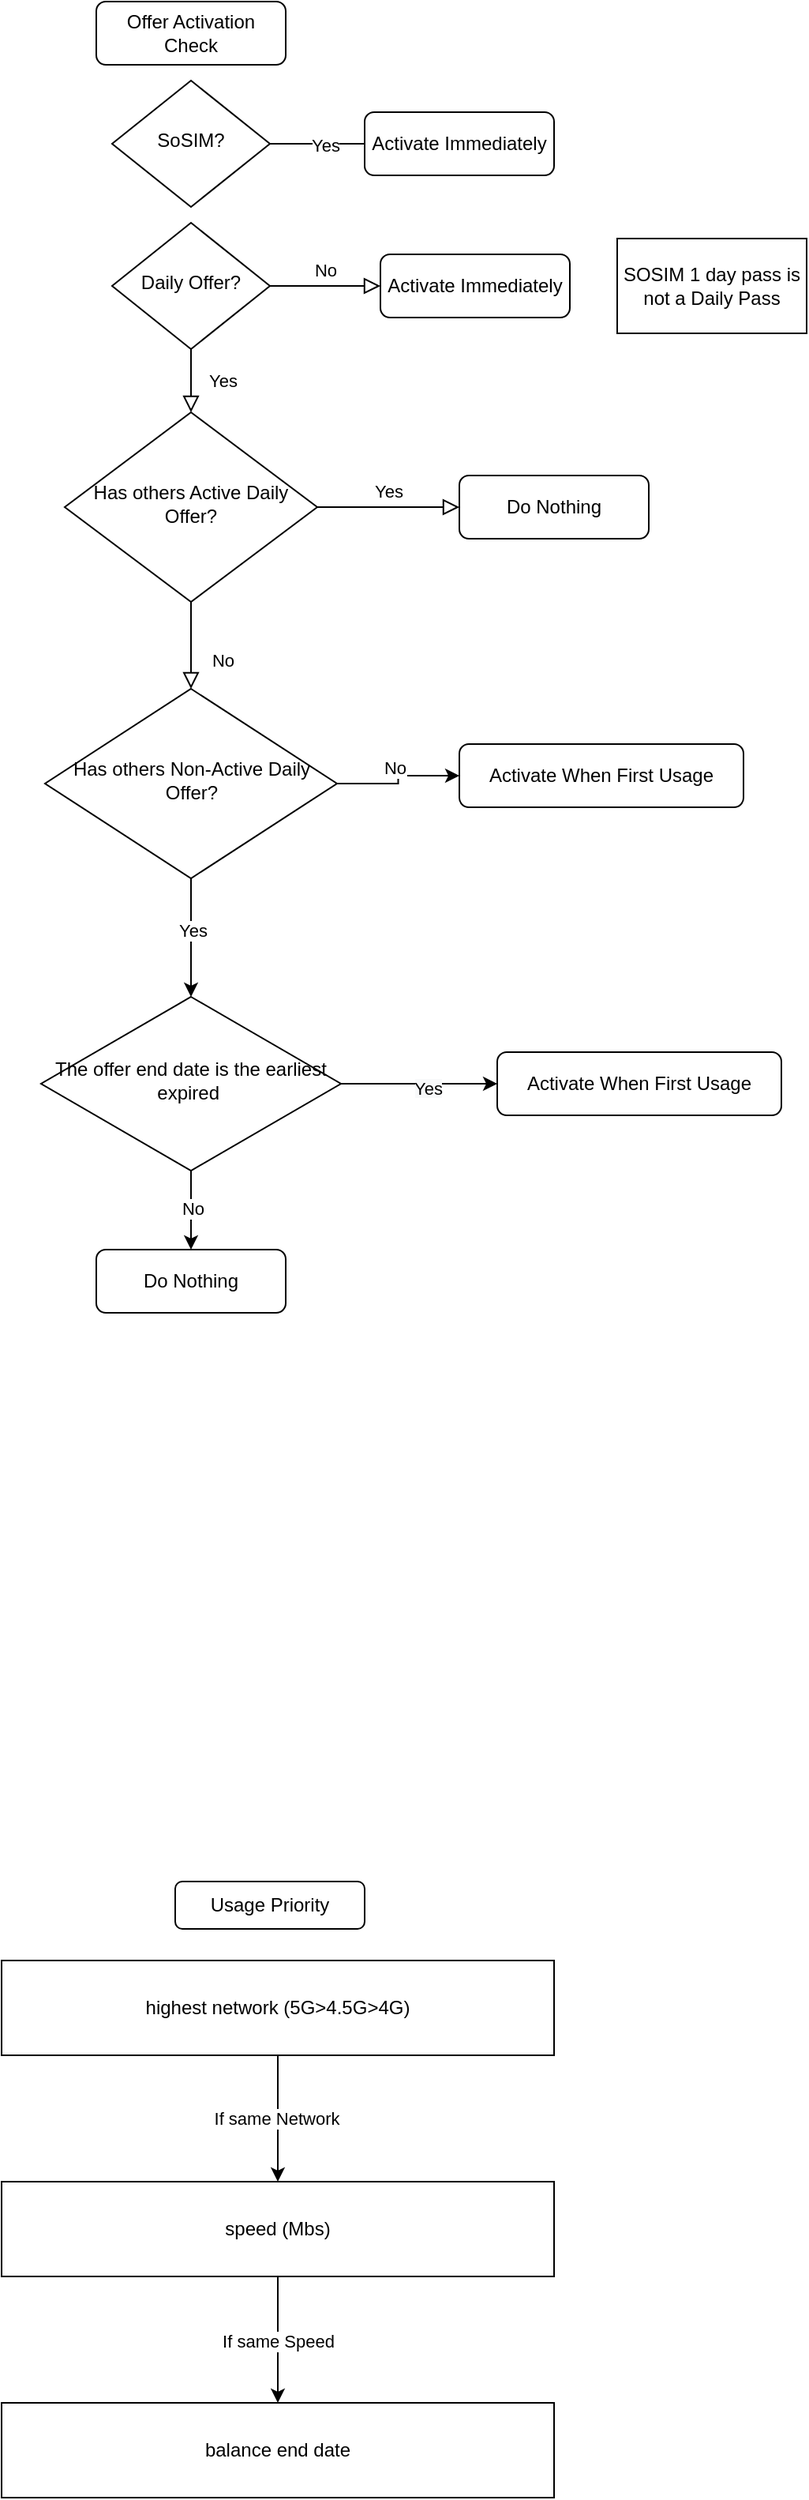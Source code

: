 <mxfile version="14.9.5" type="github">
  <diagram id="C5RBs43oDa-KdzZeNtuy" name="Page-1">
    <mxGraphModel dx="633" dy="577" grid="1" gridSize="10" guides="1" tooltips="1" connect="1" arrows="1" fold="1" page="1" pageScale="1" pageWidth="827" pageHeight="1169" math="0" shadow="0">
      <root>
        <mxCell id="WIyWlLk6GJQsqaUBKTNV-0" />
        <mxCell id="WIyWlLk6GJQsqaUBKTNV-1" parent="WIyWlLk6GJQsqaUBKTNV-0" />
        <mxCell id="WIyWlLk6GJQsqaUBKTNV-3" value="Offer Activation Check" style="rounded=1;whiteSpace=wrap;html=1;fontSize=12;glass=0;strokeWidth=1;shadow=0;" parent="WIyWlLk6GJQsqaUBKTNV-1" vertex="1">
          <mxGeometry x="160" y="30" width="120" height="40" as="geometry" />
        </mxCell>
        <mxCell id="WIyWlLk6GJQsqaUBKTNV-4" value="Yes" style="rounded=0;html=1;jettySize=auto;orthogonalLoop=1;fontSize=11;endArrow=block;endFill=0;endSize=8;strokeWidth=1;shadow=0;labelBackgroundColor=none;edgeStyle=orthogonalEdgeStyle;" parent="WIyWlLk6GJQsqaUBKTNV-1" source="WIyWlLk6GJQsqaUBKTNV-6" target="WIyWlLk6GJQsqaUBKTNV-10" edge="1">
          <mxGeometry y="20" relative="1" as="geometry">
            <mxPoint as="offset" />
          </mxGeometry>
        </mxCell>
        <mxCell id="WIyWlLk6GJQsqaUBKTNV-5" value="No" style="edgeStyle=orthogonalEdgeStyle;rounded=0;html=1;jettySize=auto;orthogonalLoop=1;fontSize=11;endArrow=block;endFill=0;endSize=8;strokeWidth=1;shadow=0;labelBackgroundColor=none;" parent="WIyWlLk6GJQsqaUBKTNV-1" source="WIyWlLk6GJQsqaUBKTNV-6" target="WIyWlLk6GJQsqaUBKTNV-7" edge="1">
          <mxGeometry y="10" relative="1" as="geometry">
            <mxPoint as="offset" />
          </mxGeometry>
        </mxCell>
        <mxCell id="WIyWlLk6GJQsqaUBKTNV-6" value="Daily Offer?" style="rhombus;whiteSpace=wrap;html=1;shadow=0;fontFamily=Helvetica;fontSize=12;align=center;strokeWidth=1;spacing=6;spacingTop=-4;" parent="WIyWlLk6GJQsqaUBKTNV-1" vertex="1">
          <mxGeometry x="170" y="170" width="100" height="80" as="geometry" />
        </mxCell>
        <mxCell id="WIyWlLk6GJQsqaUBKTNV-7" value="Activate Immediately" style="rounded=1;whiteSpace=wrap;html=1;fontSize=12;glass=0;strokeWidth=1;shadow=0;" parent="WIyWlLk6GJQsqaUBKTNV-1" vertex="1">
          <mxGeometry x="340" y="190" width="120" height="40" as="geometry" />
        </mxCell>
        <mxCell id="WIyWlLk6GJQsqaUBKTNV-8" value="No" style="rounded=0;html=1;jettySize=auto;orthogonalLoop=1;fontSize=11;endArrow=block;endFill=0;endSize=8;strokeWidth=1;shadow=0;labelBackgroundColor=none;edgeStyle=orthogonalEdgeStyle;entryX=0.5;entryY=0;entryDx=0;entryDy=0;" parent="WIyWlLk6GJQsqaUBKTNV-1" source="WIyWlLk6GJQsqaUBKTNV-10" target="x_L6baJEW3ozNsSyi7KQ-1" edge="1">
          <mxGeometry x="0.333" y="20" relative="1" as="geometry">
            <mxPoint as="offset" />
            <mxPoint x="230" y="470" as="targetPoint" />
          </mxGeometry>
        </mxCell>
        <mxCell id="WIyWlLk6GJQsqaUBKTNV-9" value="Yes" style="edgeStyle=orthogonalEdgeStyle;rounded=0;html=1;jettySize=auto;orthogonalLoop=1;fontSize=11;endArrow=block;endFill=0;endSize=8;strokeWidth=1;shadow=0;labelBackgroundColor=none;" parent="WIyWlLk6GJQsqaUBKTNV-1" source="WIyWlLk6GJQsqaUBKTNV-10" target="WIyWlLk6GJQsqaUBKTNV-12" edge="1">
          <mxGeometry y="10" relative="1" as="geometry">
            <mxPoint as="offset" />
          </mxGeometry>
        </mxCell>
        <mxCell id="WIyWlLk6GJQsqaUBKTNV-10" value="Has others Active Daily Offer?" style="rhombus;whiteSpace=wrap;html=1;shadow=0;fontFamily=Helvetica;fontSize=12;align=center;strokeWidth=1;spacing=6;spacingTop=-4;" parent="WIyWlLk6GJQsqaUBKTNV-1" vertex="1">
          <mxGeometry x="140" y="290" width="160" height="120" as="geometry" />
        </mxCell>
        <mxCell id="WIyWlLk6GJQsqaUBKTNV-12" value="Do Nothing" style="rounded=1;whiteSpace=wrap;html=1;fontSize=12;glass=0;strokeWidth=1;shadow=0;" parent="WIyWlLk6GJQsqaUBKTNV-1" vertex="1">
          <mxGeometry x="390" y="330" width="120" height="40" as="geometry" />
        </mxCell>
        <mxCell id="x_L6baJEW3ozNsSyi7KQ-2" value="No" style="edgeStyle=orthogonalEdgeStyle;rounded=0;orthogonalLoop=1;jettySize=auto;html=1;entryX=0;entryY=0.5;entryDx=0;entryDy=0;" parent="WIyWlLk6GJQsqaUBKTNV-1" source="x_L6baJEW3ozNsSyi7KQ-1" target="x_L6baJEW3ozNsSyi7KQ-3" edge="1">
          <mxGeometry x="-0.111" y="10" relative="1" as="geometry">
            <mxPoint x="400" y="520" as="targetPoint" />
            <mxPoint as="offset" />
          </mxGeometry>
        </mxCell>
        <mxCell id="x_L6baJEW3ozNsSyi7KQ-8" value="" style="edgeStyle=orthogonalEdgeStyle;rounded=0;orthogonalLoop=1;jettySize=auto;html=1;" parent="WIyWlLk6GJQsqaUBKTNV-1" source="x_L6baJEW3ozNsSyi7KQ-1" target="x_L6baJEW3ozNsSyi7KQ-7" edge="1">
          <mxGeometry relative="1" as="geometry" />
        </mxCell>
        <mxCell id="x_L6baJEW3ozNsSyi7KQ-16" value="Yes" style="edgeLabel;html=1;align=center;verticalAlign=middle;resizable=0;points=[];" parent="x_L6baJEW3ozNsSyi7KQ-8" vertex="1" connectable="0">
          <mxGeometry x="-0.12" y="1" relative="1" as="geometry">
            <mxPoint as="offset" />
          </mxGeometry>
        </mxCell>
        <mxCell id="x_L6baJEW3ozNsSyi7KQ-1" value="Has others Non-Active Daily Offer?" style="rhombus;whiteSpace=wrap;html=1;shadow=0;fontFamily=Helvetica;fontSize=12;align=center;strokeWidth=1;spacing=6;spacingTop=-4;" parent="WIyWlLk6GJQsqaUBKTNV-1" vertex="1">
          <mxGeometry x="127.5" y="465" width="185" height="120" as="geometry" />
        </mxCell>
        <mxCell id="x_L6baJEW3ozNsSyi7KQ-3" value="Activate When First Usage" style="rounded=1;whiteSpace=wrap;html=1;fontSize=12;glass=0;strokeWidth=1;shadow=0;" parent="WIyWlLk6GJQsqaUBKTNV-1" vertex="1">
          <mxGeometry x="390" y="500" width="180" height="40" as="geometry" />
        </mxCell>
        <mxCell id="x_L6baJEW3ozNsSyi7KQ-9" style="edgeStyle=orthogonalEdgeStyle;rounded=0;orthogonalLoop=1;jettySize=auto;html=1;entryX=0;entryY=0.5;entryDx=0;entryDy=0;" parent="WIyWlLk6GJQsqaUBKTNV-1" source="x_L6baJEW3ozNsSyi7KQ-7" target="x_L6baJEW3ozNsSyi7KQ-10" edge="1">
          <mxGeometry relative="1" as="geometry">
            <mxPoint x="380" y="715" as="targetPoint" />
          </mxGeometry>
        </mxCell>
        <mxCell id="x_L6baJEW3ozNsSyi7KQ-14" value="&lt;span style=&quot;background-color: rgb(248 , 249 , 250)&quot;&gt;Yes&lt;/span&gt;" style="edgeLabel;html=1;align=center;verticalAlign=middle;resizable=0;points=[];" parent="x_L6baJEW3ozNsSyi7KQ-9" vertex="1" connectable="0">
          <mxGeometry x="0.111" y="-3" relative="1" as="geometry">
            <mxPoint as="offset" />
          </mxGeometry>
        </mxCell>
        <mxCell id="x_L6baJEW3ozNsSyi7KQ-11" style="edgeStyle=orthogonalEdgeStyle;rounded=0;orthogonalLoop=1;jettySize=auto;html=1;entryX=0.5;entryY=0;entryDx=0;entryDy=0;" parent="WIyWlLk6GJQsqaUBKTNV-1" source="x_L6baJEW3ozNsSyi7KQ-7" target="x_L6baJEW3ozNsSyi7KQ-12" edge="1">
          <mxGeometry relative="1" as="geometry">
            <mxPoint x="220" y="810" as="targetPoint" />
          </mxGeometry>
        </mxCell>
        <mxCell id="x_L6baJEW3ozNsSyi7KQ-15" value="No" style="edgeLabel;html=1;align=center;verticalAlign=middle;resizable=0;points=[];" parent="x_L6baJEW3ozNsSyi7KQ-11" vertex="1" connectable="0">
          <mxGeometry x="-0.04" y="1" relative="1" as="geometry">
            <mxPoint as="offset" />
          </mxGeometry>
        </mxCell>
        <mxCell id="x_L6baJEW3ozNsSyi7KQ-7" value="The offer end date is the earliest expired&amp;nbsp;" style="rhombus;whiteSpace=wrap;html=1;shadow=0;fontFamily=Helvetica;fontSize=12;align=center;strokeWidth=1;spacing=6;spacingTop=-4;" parent="WIyWlLk6GJQsqaUBKTNV-1" vertex="1">
          <mxGeometry x="125" y="660" width="190" height="110" as="geometry" />
        </mxCell>
        <mxCell id="x_L6baJEW3ozNsSyi7KQ-10" value="Activate When First Usage" style="rounded=1;whiteSpace=wrap;html=1;fontSize=12;glass=0;strokeWidth=1;shadow=0;" parent="WIyWlLk6GJQsqaUBKTNV-1" vertex="1">
          <mxGeometry x="414" y="695" width="180" height="40" as="geometry" />
        </mxCell>
        <mxCell id="x_L6baJEW3ozNsSyi7KQ-12" value="Do Nothing" style="rounded=1;whiteSpace=wrap;html=1;fontSize=12;glass=0;strokeWidth=1;shadow=0;" parent="WIyWlLk6GJQsqaUBKTNV-1" vertex="1">
          <mxGeometry x="160" y="820" width="120" height="40" as="geometry" />
        </mxCell>
        <mxCell id="x_L6baJEW3ozNsSyi7KQ-17" value="SOSIM 1 day pass is not a Daily Pass" style="whiteSpace=wrap;html=1;" parent="WIyWlLk6GJQsqaUBKTNV-1" vertex="1">
          <mxGeometry x="490" y="180" width="120" height="60" as="geometry" />
        </mxCell>
        <mxCell id="x_L6baJEW3ozNsSyi7KQ-22" style="edgeStyle=orthogonalEdgeStyle;rounded=0;orthogonalLoop=1;jettySize=auto;html=1;entryX=0.5;entryY=0;entryDx=0;entryDy=0;" parent="WIyWlLk6GJQsqaUBKTNV-1" source="x_L6baJEW3ozNsSyi7KQ-18" target="x_L6baJEW3ozNsSyi7KQ-20" edge="1">
          <mxGeometry relative="1" as="geometry" />
        </mxCell>
        <mxCell id="x_L6baJEW3ozNsSyi7KQ-23" value="If same Network" style="edgeLabel;html=1;align=center;verticalAlign=middle;resizable=0;points=[];" parent="x_L6baJEW3ozNsSyi7KQ-22" vertex="1" connectable="0">
          <mxGeometry y="-1" relative="1" as="geometry">
            <mxPoint as="offset" />
          </mxGeometry>
        </mxCell>
        <mxCell id="x_L6baJEW3ozNsSyi7KQ-18" value="&lt;div&gt;highest network (5G&amp;gt;4.5G&amp;gt;4G)&lt;/div&gt;" style="whiteSpace=wrap;html=1;" parent="WIyWlLk6GJQsqaUBKTNV-1" vertex="1">
          <mxGeometry x="100" y="1270" width="350" height="60" as="geometry" />
        </mxCell>
        <mxCell id="x_L6baJEW3ozNsSyi7KQ-26" style="edgeStyle=orthogonalEdgeStyle;rounded=0;orthogonalLoop=1;jettySize=auto;html=1;entryX=0.5;entryY=0;entryDx=0;entryDy=0;" parent="WIyWlLk6GJQsqaUBKTNV-1" source="x_L6baJEW3ozNsSyi7KQ-20" target="x_L6baJEW3ozNsSyi7KQ-21" edge="1">
          <mxGeometry relative="1" as="geometry" />
        </mxCell>
        <mxCell id="x_L6baJEW3ozNsSyi7KQ-27" value="If same Speed" style="edgeLabel;html=1;align=center;verticalAlign=middle;resizable=0;points=[];" parent="x_L6baJEW3ozNsSyi7KQ-26" vertex="1" connectable="0">
          <mxGeometry x="0.26" y="1" relative="1" as="geometry">
            <mxPoint x="-1" y="-10" as="offset" />
          </mxGeometry>
        </mxCell>
        <mxCell id="x_L6baJEW3ozNsSyi7KQ-20" value="&lt;div&gt;&lt;div style=&quot;font-family: &amp;#34;helvetica&amp;#34;&quot;&gt;speed (Mbs)&lt;/div&gt;&lt;/div&gt;" style="whiteSpace=wrap;html=1;" parent="WIyWlLk6GJQsqaUBKTNV-1" vertex="1">
          <mxGeometry x="100" y="1410" width="350" height="60" as="geometry" />
        </mxCell>
        <mxCell id="x_L6baJEW3ozNsSyi7KQ-21" value="&lt;div&gt;&lt;span style=&quot;font-family: &amp;#34;helvetica&amp;#34;&quot;&gt;balance end date&lt;/span&gt;&lt;br&gt;&lt;/div&gt;" style="whiteSpace=wrap;html=1;" parent="WIyWlLk6GJQsqaUBKTNV-1" vertex="1">
          <mxGeometry x="100" y="1550" width="350" height="60" as="geometry" />
        </mxCell>
        <mxCell id="x_L6baJEW3ozNsSyi7KQ-30" value="&lt;span&gt;Usage Priority&lt;/span&gt;" style="rounded=1;whiteSpace=wrap;html=1;" parent="WIyWlLk6GJQsqaUBKTNV-1" vertex="1">
          <mxGeometry x="210" y="1220" width="120" height="30" as="geometry" />
        </mxCell>
        <mxCell id="QMTsr9HIu5JNCnYz1vO3-1" value="Yes" style="edgeStyle=orthogonalEdgeStyle;rounded=0;orthogonalLoop=1;jettySize=auto;html=1;" edge="1" parent="WIyWlLk6GJQsqaUBKTNV-1" source="QMTsr9HIu5JNCnYz1vO3-0">
          <mxGeometry relative="1" as="geometry">
            <mxPoint x="340" y="120" as="targetPoint" />
          </mxGeometry>
        </mxCell>
        <mxCell id="QMTsr9HIu5JNCnYz1vO3-0" value="SoSIM?" style="rhombus;whiteSpace=wrap;html=1;shadow=0;fontFamily=Helvetica;fontSize=12;align=center;strokeWidth=1;spacing=6;spacingTop=-4;" vertex="1" parent="WIyWlLk6GJQsqaUBKTNV-1">
          <mxGeometry x="170" y="80" width="100" height="80" as="geometry" />
        </mxCell>
        <mxCell id="QMTsr9HIu5JNCnYz1vO3-2" value="Activate Immediately" style="rounded=1;whiteSpace=wrap;html=1;fontSize=12;glass=0;strokeWidth=1;shadow=0;" vertex="1" parent="WIyWlLk6GJQsqaUBKTNV-1">
          <mxGeometry x="330" y="100" width="120" height="40" as="geometry" />
        </mxCell>
      </root>
    </mxGraphModel>
  </diagram>
</mxfile>
